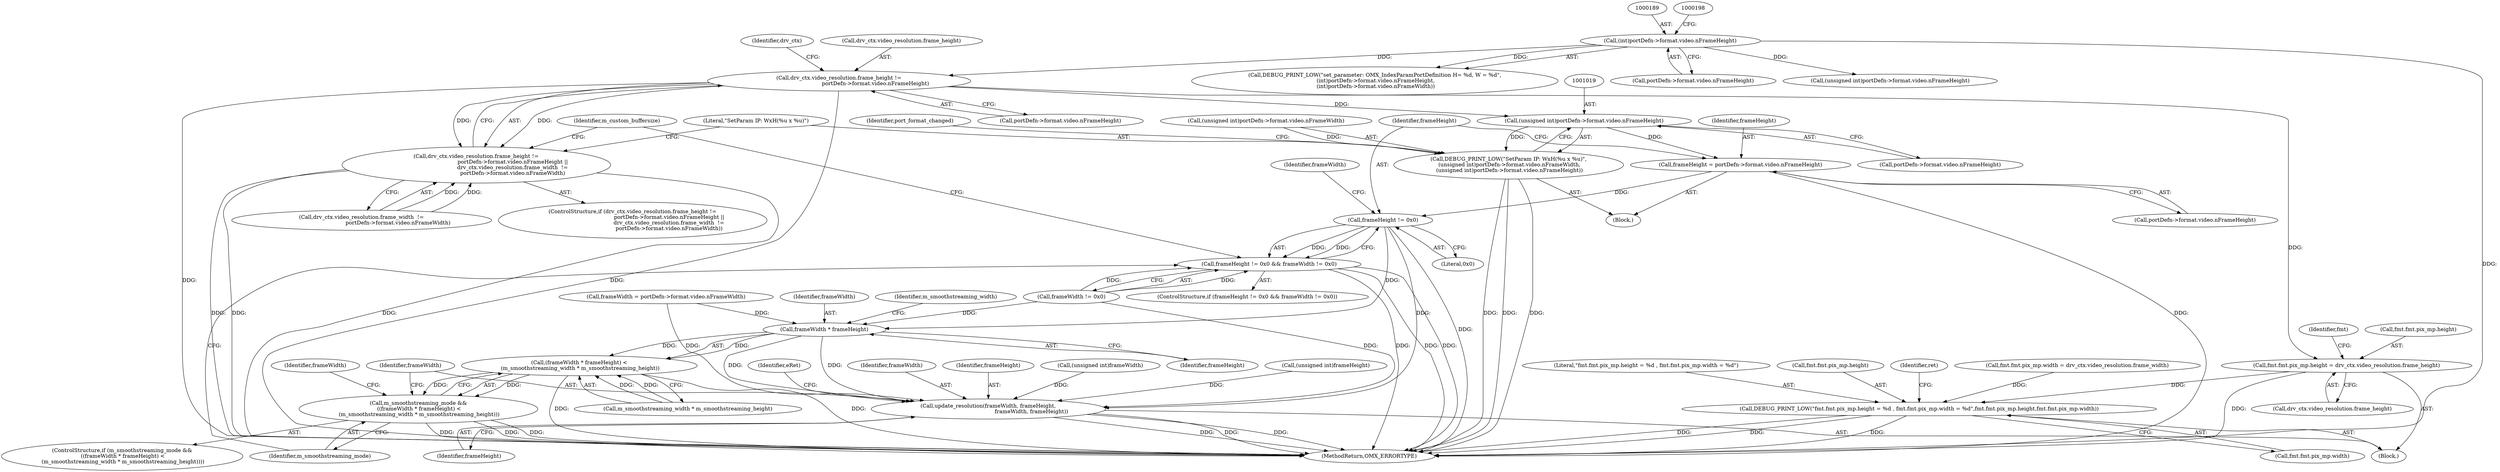 digraph "0_Android_46e305be6e670a5a0041b0b4861122a0f1aabefa_2@pointer" {
"1000980" [label="(Call,drv_ctx.video_resolution.frame_height !=\n                                           portDefn->format.video.nFrameHeight)"];
"1000188" [label="(Call,(int)portDefn->format.video.nFrameHeight)"];
"1000979" [label="(Call,drv_ctx.video_resolution.frame_height !=\n                                           portDefn->format.video.nFrameHeight ||\n                                           drv_ctx.video_resolution.frame_width  !=\n                                           portDefn->format.video.nFrameWidth)"];
"1001018" [label="(Call,(unsigned int)portDefn->format.video.nFrameHeight)"];
"1001007" [label="(Call,DEBUG_PRINT_LOW(\"SetParam IP: WxH(%u x %u)\",\n (unsigned int)portDefn->format.video.nFrameWidth,\n (unsigned int)portDefn->format.video.nFrameHeight))"];
"1001041" [label="(Call,frameHeight = portDefn->format.video.nFrameHeight)"];
"1001052" [label="(Call,frameHeight != 0x0)"];
"1001051" [label="(Call,frameHeight != 0x0 && frameWidth != 0x0)"];
"1001063" [label="(Call,frameWidth * frameHeight)"];
"1001062" [label="(Call,(frameWidth * frameHeight) <\n (m_smoothstreaming_width * m_smoothstreaming_height))"];
"1001060" [label="(Call,m_smoothstreaming_mode &&\n ((frameWidth * frameHeight) <\n (m_smoothstreaming_width * m_smoothstreaming_height)))"];
"1001084" [label="(Call,update_resolution(frameWidth, frameHeight,\n                                                   frameWidth, frameHeight))"];
"1001106" [label="(Call,fmt.fmt.pix_mp.height = drv_ctx.video_resolution.frame_height)"];
"1001141" [label="(Call,DEBUG_PRINT_LOW(\"fmt.fmt.pix_mp.height = %d , fmt.fmt.pix_mp.width = %d\",fmt.fmt.pix_mp.height,fmt.fmt.pix_mp.width))"];
"1001054" [label="(Literal,0x0)"];
"1001189" [label="(Identifier,m_custom_buffersize)"];
"1001088" [label="(Identifier,frameHeight)"];
"1001064" [label="(Identifier,frameWidth)"];
"1001143" [label="(Call,fmt.fmt.pix_mp.height)"];
"1000996" [label="(Identifier,drv_ctx)"];
"1001071" [label="(Identifier,frameWidth)"];
"1001090" [label="(Identifier,eRet)"];
"1001041" [label="(Call,frameHeight = portDefn->format.video.nFrameHeight)"];
"1001067" [label="(Identifier,m_smoothstreaming_width)"];
"1001007" [label="(Call,DEBUG_PRINT_LOW(\"SetParam IP: WxH(%u x %u)\",\n (unsigned int)portDefn->format.video.nFrameWidth,\n (unsigned int)portDefn->format.video.nFrameHeight))"];
"1001063" [label="(Call,frameWidth * frameHeight)"];
"1001123" [label="(Identifier,fmt)"];
"1001065" [label="(Identifier,frameHeight)"];
"1001059" [label="(ControlStructure,if (m_smoothstreaming_mode &&\n ((frameWidth * frameHeight) <\n (m_smoothstreaming_width * m_smoothstreaming_height))))"];
"1001042" [label="(Identifier,frameHeight)"];
"1000188" [label="(Call,(int)portDefn->format.video.nFrameHeight)"];
"1001061" [label="(Identifier,m_smoothstreaming_mode)"];
"1001006" [label="(Block,)"];
"1001060" [label="(Call,m_smoothstreaming_mode &&\n ((frameWidth * frameHeight) <\n (m_smoothstreaming_width * m_smoothstreaming_height)))"];
"1003102" [label="(MethodReturn,OMX_ERRORTYPE)"];
"1000186" [label="(Call,DEBUG_PRINT_LOW(\"set_parameter: OMX_IndexParamPortDefinition H= %d, W = %d\",\n (int)portDefn->format.video.nFrameHeight,\n (int)portDefn->format.video.nFrameWidth))"];
"1001055" [label="(Call,frameWidth != 0x0)"];
"1000986" [label="(Call,portDefn->format.video.nFrameHeight)"];
"1000190" [label="(Call,portDefn->format.video.nFrameHeight)"];
"1001107" [label="(Call,fmt.fmt.pix_mp.height)"];
"1001150" [label="(Call,fmt.fmt.pix_mp.width)"];
"1001158" [label="(Identifier,ret)"];
"1000993" [label="(Call,drv_ctx.video_resolution.frame_width  !=\n                                           portDefn->format.video.nFrameWidth)"];
"1001119" [label="(Call,fmt.fmt.pix_mp.width = drv_ctx.video_resolution.frame_width)"];
"1001018" [label="(Call,(unsigned int)portDefn->format.video.nFrameHeight)"];
"1000980" [label="(Call,drv_ctx.video_resolution.frame_height !=\n                                           portDefn->format.video.nFrameHeight)"];
"1001062" [label="(Call,(frameWidth * frameHeight) <\n (m_smoothstreaming_width * m_smoothstreaming_height))"];
"1001085" [label="(Identifier,frameWidth)"];
"1000978" [label="(ControlStructure,if (drv_ctx.video_resolution.frame_height !=\n                                           portDefn->format.video.nFrameHeight ||\n                                           drv_ctx.video_resolution.frame_width  !=\n                                           portDefn->format.video.nFrameWidth))"];
"1001142" [label="(Literal,\"fmt.fmt.pix_mp.height = %d , fmt.fmt.pix_mp.width = %d\")"];
"1001051" [label="(Call,frameHeight != 0x0 && frameWidth != 0x0)"];
"1001106" [label="(Call,fmt.fmt.pix_mp.height = drv_ctx.video_resolution.frame_height)"];
"1000243" [label="(Call,(unsigned int)portDefn->format.video.nFrameHeight)"];
"1000979" [label="(Call,drv_ctx.video_resolution.frame_height !=\n                                           portDefn->format.video.nFrameHeight ||\n                                           drv_ctx.video_resolution.frame_width  !=\n                                           portDefn->format.video.nFrameWidth)"];
"1001141" [label="(Call,DEBUG_PRINT_LOW(\"fmt.fmt.pix_mp.height = %d , fmt.fmt.pix_mp.width = %d\",fmt.fmt.pix_mp.height,fmt.fmt.pix_mp.width))"];
"1001056" [label="(Identifier,frameWidth)"];
"1001028" [label="(Identifier,port_format_changed)"];
"1001008" [label="(Literal,\"SetParam IP: WxH(%u x %u)\")"];
"1001087" [label="(Identifier,frameWidth)"];
"1001086" [label="(Identifier,frameHeight)"];
"1001078" [label="(Call,(unsigned int)frameWidth)"];
"1001053" [label="(Identifier,frameHeight)"];
"1001020" [label="(Call,portDefn->format.video.nFrameHeight)"];
"1001043" [label="(Call,portDefn->format.video.nFrameHeight)"];
"1001009" [label="(Call,(unsigned int)portDefn->format.video.nFrameWidth)"];
"1001066" [label="(Call,m_smoothstreaming_width * m_smoothstreaming_height)"];
"1001081" [label="(Call,(unsigned int)frameHeight)"];
"1001114" [label="(Call,drv_ctx.video_resolution.frame_height)"];
"1001084" [label="(Call,update_resolution(frameWidth, frameHeight,\n                                                   frameWidth, frameHeight))"];
"1001052" [label="(Call,frameHeight != 0x0)"];
"1001031" [label="(Call,frameWidth = portDefn->format.video.nFrameWidth)"];
"1001058" [label="(Block,)"];
"1000981" [label="(Call,drv_ctx.video_resolution.frame_height)"];
"1001050" [label="(ControlStructure,if (frameHeight != 0x0 && frameWidth != 0x0))"];
"1000980" -> "1000979"  [label="AST: "];
"1000980" -> "1000986"  [label="CFG: "];
"1000981" -> "1000980"  [label="AST: "];
"1000986" -> "1000980"  [label="AST: "];
"1000996" -> "1000980"  [label="CFG: "];
"1000979" -> "1000980"  [label="CFG: "];
"1000980" -> "1003102"  [label="DDG: "];
"1000980" -> "1003102"  [label="DDG: "];
"1000980" -> "1000979"  [label="DDG: "];
"1000980" -> "1000979"  [label="DDG: "];
"1000188" -> "1000980"  [label="DDG: "];
"1000980" -> "1001018"  [label="DDG: "];
"1000980" -> "1001106"  [label="DDG: "];
"1000188" -> "1000186"  [label="AST: "];
"1000188" -> "1000190"  [label="CFG: "];
"1000189" -> "1000188"  [label="AST: "];
"1000190" -> "1000188"  [label="AST: "];
"1000198" -> "1000188"  [label="CFG: "];
"1000188" -> "1003102"  [label="DDG: "];
"1000188" -> "1000186"  [label="DDG: "];
"1000188" -> "1000243"  [label="DDG: "];
"1000979" -> "1000978"  [label="AST: "];
"1000979" -> "1000993"  [label="CFG: "];
"1000993" -> "1000979"  [label="AST: "];
"1001008" -> "1000979"  [label="CFG: "];
"1001189" -> "1000979"  [label="CFG: "];
"1000979" -> "1003102"  [label="DDG: "];
"1000979" -> "1003102"  [label="DDG: "];
"1000979" -> "1003102"  [label="DDG: "];
"1000993" -> "1000979"  [label="DDG: "];
"1000993" -> "1000979"  [label="DDG: "];
"1001018" -> "1001007"  [label="AST: "];
"1001018" -> "1001020"  [label="CFG: "];
"1001019" -> "1001018"  [label="AST: "];
"1001020" -> "1001018"  [label="AST: "];
"1001007" -> "1001018"  [label="CFG: "];
"1001018" -> "1001007"  [label="DDG: "];
"1001018" -> "1001041"  [label="DDG: "];
"1001007" -> "1001006"  [label="AST: "];
"1001008" -> "1001007"  [label="AST: "];
"1001009" -> "1001007"  [label="AST: "];
"1001028" -> "1001007"  [label="CFG: "];
"1001007" -> "1003102"  [label="DDG: "];
"1001007" -> "1003102"  [label="DDG: "];
"1001007" -> "1003102"  [label="DDG: "];
"1001009" -> "1001007"  [label="DDG: "];
"1001041" -> "1001006"  [label="AST: "];
"1001041" -> "1001043"  [label="CFG: "];
"1001042" -> "1001041"  [label="AST: "];
"1001043" -> "1001041"  [label="AST: "];
"1001053" -> "1001041"  [label="CFG: "];
"1001041" -> "1003102"  [label="DDG: "];
"1001041" -> "1001052"  [label="DDG: "];
"1001052" -> "1001051"  [label="AST: "];
"1001052" -> "1001054"  [label="CFG: "];
"1001053" -> "1001052"  [label="AST: "];
"1001054" -> "1001052"  [label="AST: "];
"1001056" -> "1001052"  [label="CFG: "];
"1001051" -> "1001052"  [label="CFG: "];
"1001052" -> "1003102"  [label="DDG: "];
"1001052" -> "1001051"  [label="DDG: "];
"1001052" -> "1001051"  [label="DDG: "];
"1001052" -> "1001063"  [label="DDG: "];
"1001052" -> "1001084"  [label="DDG: "];
"1001051" -> "1001050"  [label="AST: "];
"1001051" -> "1001055"  [label="CFG: "];
"1001055" -> "1001051"  [label="AST: "];
"1001061" -> "1001051"  [label="CFG: "];
"1001189" -> "1001051"  [label="CFG: "];
"1001051" -> "1003102"  [label="DDG: "];
"1001051" -> "1003102"  [label="DDG: "];
"1001051" -> "1003102"  [label="DDG: "];
"1001055" -> "1001051"  [label="DDG: "];
"1001055" -> "1001051"  [label="DDG: "];
"1001063" -> "1001062"  [label="AST: "];
"1001063" -> "1001065"  [label="CFG: "];
"1001064" -> "1001063"  [label="AST: "];
"1001065" -> "1001063"  [label="AST: "];
"1001067" -> "1001063"  [label="CFG: "];
"1001063" -> "1001062"  [label="DDG: "];
"1001063" -> "1001062"  [label="DDG: "];
"1001055" -> "1001063"  [label="DDG: "];
"1001031" -> "1001063"  [label="DDG: "];
"1001063" -> "1001084"  [label="DDG: "];
"1001063" -> "1001084"  [label="DDG: "];
"1001062" -> "1001060"  [label="AST: "];
"1001062" -> "1001066"  [label="CFG: "];
"1001066" -> "1001062"  [label="AST: "];
"1001060" -> "1001062"  [label="CFG: "];
"1001062" -> "1003102"  [label="DDG: "];
"1001062" -> "1003102"  [label="DDG: "];
"1001062" -> "1001060"  [label="DDG: "];
"1001062" -> "1001060"  [label="DDG: "];
"1001066" -> "1001062"  [label="DDG: "];
"1001066" -> "1001062"  [label="DDG: "];
"1001060" -> "1001059"  [label="AST: "];
"1001060" -> "1001061"  [label="CFG: "];
"1001061" -> "1001060"  [label="AST: "];
"1001071" -> "1001060"  [label="CFG: "];
"1001085" -> "1001060"  [label="CFG: "];
"1001060" -> "1003102"  [label="DDG: "];
"1001060" -> "1003102"  [label="DDG: "];
"1001060" -> "1003102"  [label="DDG: "];
"1001084" -> "1001058"  [label="AST: "];
"1001084" -> "1001088"  [label="CFG: "];
"1001085" -> "1001084"  [label="AST: "];
"1001086" -> "1001084"  [label="AST: "];
"1001087" -> "1001084"  [label="AST: "];
"1001088" -> "1001084"  [label="AST: "];
"1001090" -> "1001084"  [label="CFG: "];
"1001084" -> "1003102"  [label="DDG: "];
"1001084" -> "1003102"  [label="DDG: "];
"1001084" -> "1003102"  [label="DDG: "];
"1001078" -> "1001084"  [label="DDG: "];
"1001055" -> "1001084"  [label="DDG: "];
"1001031" -> "1001084"  [label="DDG: "];
"1001081" -> "1001084"  [label="DDG: "];
"1001106" -> "1001058"  [label="AST: "];
"1001106" -> "1001114"  [label="CFG: "];
"1001107" -> "1001106"  [label="AST: "];
"1001114" -> "1001106"  [label="AST: "];
"1001123" -> "1001106"  [label="CFG: "];
"1001106" -> "1003102"  [label="DDG: "];
"1001106" -> "1001141"  [label="DDG: "];
"1001141" -> "1001058"  [label="AST: "];
"1001141" -> "1001150"  [label="CFG: "];
"1001142" -> "1001141"  [label="AST: "];
"1001143" -> "1001141"  [label="AST: "];
"1001150" -> "1001141"  [label="AST: "];
"1001158" -> "1001141"  [label="CFG: "];
"1001141" -> "1003102"  [label="DDG: "];
"1001141" -> "1003102"  [label="DDG: "];
"1001141" -> "1003102"  [label="DDG: "];
"1001119" -> "1001141"  [label="DDG: "];
}
